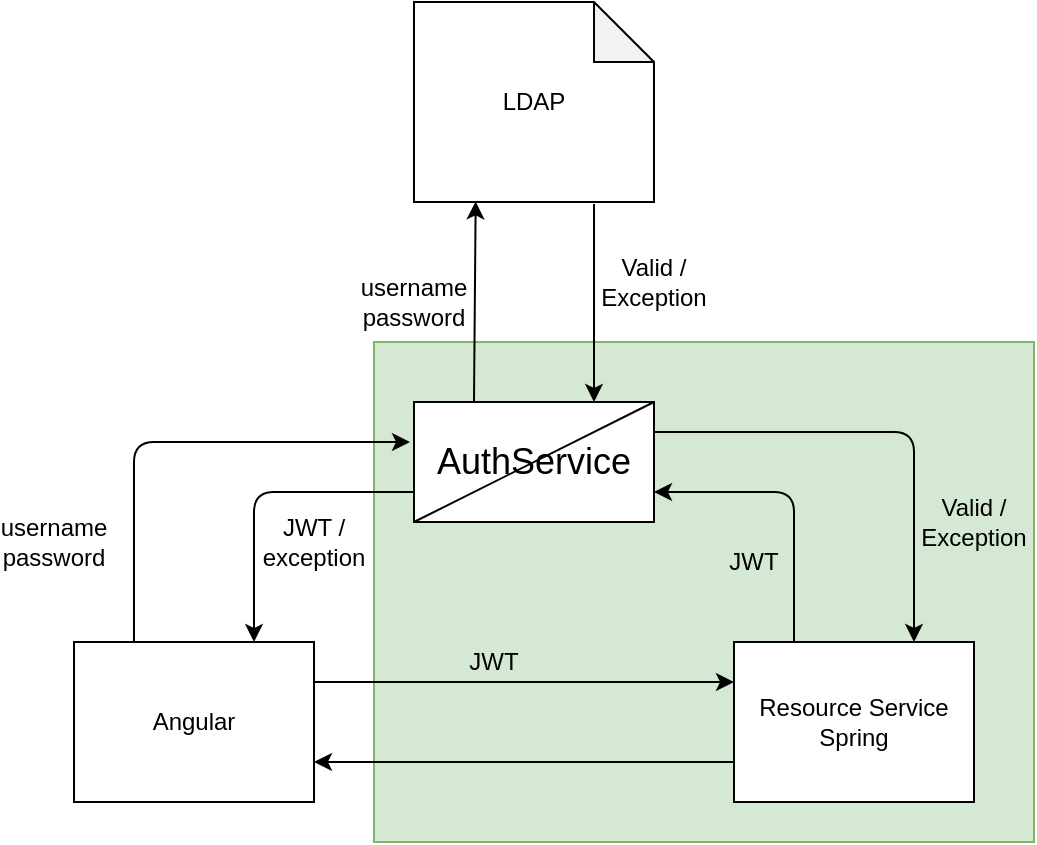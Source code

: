 <mxfile version="13.9.3" type="github">
  <diagram id="dnmpsoeeeJT46zkn7s7R" name="Page-1">
    <mxGraphModel dx="981" dy="548" grid="1" gridSize="10" guides="1" tooltips="1" connect="1" arrows="1" fold="1" page="1" pageScale="1" pageWidth="827" pageHeight="1169" math="0" shadow="0">
      <root>
        <mxCell id="0" />
        <mxCell id="1" parent="0" />
        <mxCell id="AG46Gf9QhDtv5VO2vgpa-24" value="" style="rounded=0;whiteSpace=wrap;html=1;fillColor=#d5e8d4;strokeColor=#82b366;" vertex="1" parent="1">
          <mxGeometry x="340" y="210" width="330" height="250" as="geometry" />
        </mxCell>
        <mxCell id="AG46Gf9QhDtv5VO2vgpa-2" value="LDAP" style="shape=note;whiteSpace=wrap;html=1;backgroundOutline=1;darkOpacity=0.05;" vertex="1" parent="1">
          <mxGeometry x="360" y="40" width="120" height="100" as="geometry" />
        </mxCell>
        <mxCell id="AG46Gf9QhDtv5VO2vgpa-5" value="&lt;font style=&quot;font-size: 18px&quot;&gt;AuthService&lt;/font&gt;" style="rounded=0;whiteSpace=wrap;html=1;" vertex="1" parent="1">
          <mxGeometry x="360" y="240" width="120" height="60" as="geometry" />
        </mxCell>
        <mxCell id="AG46Gf9QhDtv5VO2vgpa-6" value="Resource Service&lt;br&gt;Spring" style="rounded=0;whiteSpace=wrap;html=1;" vertex="1" parent="1">
          <mxGeometry x="520" y="360" width="120" height="80" as="geometry" />
        </mxCell>
        <mxCell id="AG46Gf9QhDtv5VO2vgpa-7" value="Angular" style="rounded=0;whiteSpace=wrap;html=1;" vertex="1" parent="1">
          <mxGeometry x="190" y="360" width="120" height="80" as="geometry" />
        </mxCell>
        <mxCell id="AG46Gf9QhDtv5VO2vgpa-10" value="" style="endArrow=classic;html=1;exitX=0.25;exitY=0;exitDx=0;exitDy=0;entryX=0.257;entryY=0.997;entryDx=0;entryDy=0;entryPerimeter=0;" edge="1" parent="1" source="AG46Gf9QhDtv5VO2vgpa-5" target="AG46Gf9QhDtv5VO2vgpa-2">
          <mxGeometry width="50" height="50" relative="1" as="geometry">
            <mxPoint x="370" y="250" as="sourcePoint" />
            <mxPoint x="450" y="180" as="targetPoint" />
          </mxGeometry>
        </mxCell>
        <mxCell id="AG46Gf9QhDtv5VO2vgpa-11" value="" style="endArrow=classic;html=1;" edge="1" parent="1">
          <mxGeometry width="50" height="50" relative="1" as="geometry">
            <mxPoint x="450" y="141" as="sourcePoint" />
            <mxPoint x="450" y="240" as="targetPoint" />
          </mxGeometry>
        </mxCell>
        <mxCell id="AG46Gf9QhDtv5VO2vgpa-12" value="" style="endArrow=classic;html=1;exitX=0.25;exitY=0;exitDx=0;exitDy=0;" edge="1" parent="1" source="AG46Gf9QhDtv5VO2vgpa-7">
          <mxGeometry width="50" height="50" relative="1" as="geometry">
            <mxPoint x="390" y="380" as="sourcePoint" />
            <mxPoint x="358" y="260" as="targetPoint" />
            <Array as="points">
              <mxPoint x="220" y="260" />
            </Array>
          </mxGeometry>
        </mxCell>
        <mxCell id="AG46Gf9QhDtv5VO2vgpa-13" value="" style="endArrow=classic;html=1;entryX=0.75;entryY=0;entryDx=0;entryDy=0;exitX=0;exitY=0.75;exitDx=0;exitDy=0;" edge="1" parent="1" source="AG46Gf9QhDtv5VO2vgpa-5" target="AG46Gf9QhDtv5VO2vgpa-7">
          <mxGeometry width="50" height="50" relative="1" as="geometry">
            <mxPoint x="390" y="380" as="sourcePoint" />
            <mxPoint x="440" y="330" as="targetPoint" />
            <Array as="points">
              <mxPoint x="280" y="285" />
            </Array>
          </mxGeometry>
        </mxCell>
        <mxCell id="AG46Gf9QhDtv5VO2vgpa-14" value="" style="endArrow=classic;html=1;exitX=1;exitY=0.25;exitDx=0;exitDy=0;entryX=0.75;entryY=0;entryDx=0;entryDy=0;" edge="1" parent="1" source="AG46Gf9QhDtv5VO2vgpa-5" target="AG46Gf9QhDtv5VO2vgpa-6">
          <mxGeometry width="50" height="50" relative="1" as="geometry">
            <mxPoint x="390" y="380" as="sourcePoint" />
            <mxPoint x="440" y="330" as="targetPoint" />
            <Array as="points">
              <mxPoint x="610" y="255" />
            </Array>
          </mxGeometry>
        </mxCell>
        <mxCell id="AG46Gf9QhDtv5VO2vgpa-15" value="" style="endArrow=none;html=1;exitX=1;exitY=0.75;exitDx=0;exitDy=0;entryX=0.25;entryY=0;entryDx=0;entryDy=0;startArrow=classic;startFill=1;endFill=0;" edge="1" parent="1" source="AG46Gf9QhDtv5VO2vgpa-5" target="AG46Gf9QhDtv5VO2vgpa-6">
          <mxGeometry width="50" height="50" relative="1" as="geometry">
            <mxPoint x="390" y="380" as="sourcePoint" />
            <mxPoint x="440" y="330" as="targetPoint" />
            <Array as="points">
              <mxPoint x="550" y="285" />
            </Array>
          </mxGeometry>
        </mxCell>
        <mxCell id="AG46Gf9QhDtv5VO2vgpa-16" value="" style="endArrow=classic;html=1;exitX=1;exitY=0.25;exitDx=0;exitDy=0;entryX=0;entryY=0.25;entryDx=0;entryDy=0;" edge="1" parent="1" source="AG46Gf9QhDtv5VO2vgpa-7" target="AG46Gf9QhDtv5VO2vgpa-6">
          <mxGeometry width="50" height="50" relative="1" as="geometry">
            <mxPoint x="390" y="380" as="sourcePoint" />
            <mxPoint x="440" y="330" as="targetPoint" />
          </mxGeometry>
        </mxCell>
        <mxCell id="AG46Gf9QhDtv5VO2vgpa-17" value="" style="endArrow=classic;html=1;exitX=0;exitY=0.75;exitDx=0;exitDy=0;entryX=1;entryY=0.75;entryDx=0;entryDy=0;" edge="1" parent="1" source="AG46Gf9QhDtv5VO2vgpa-6" target="AG46Gf9QhDtv5VO2vgpa-7">
          <mxGeometry width="50" height="50" relative="1" as="geometry">
            <mxPoint x="390" y="380" as="sourcePoint" />
            <mxPoint x="440" y="330" as="targetPoint" />
          </mxGeometry>
        </mxCell>
        <mxCell id="AG46Gf9QhDtv5VO2vgpa-18" value="username&lt;br&gt;password" style="text;html=1;strokeColor=none;fillColor=none;align=center;verticalAlign=middle;whiteSpace=wrap;rounded=0;" vertex="1" parent="1">
          <mxGeometry x="160" y="300" width="40" height="20" as="geometry" />
        </mxCell>
        <mxCell id="AG46Gf9QhDtv5VO2vgpa-19" value="JWT / exception" style="text;html=1;strokeColor=none;fillColor=none;align=center;verticalAlign=middle;whiteSpace=wrap;rounded=0;" vertex="1" parent="1">
          <mxGeometry x="290" y="300" width="40" height="20" as="geometry" />
        </mxCell>
        <mxCell id="AG46Gf9QhDtv5VO2vgpa-20" value="JWT" style="text;html=1;strokeColor=none;fillColor=none;align=center;verticalAlign=middle;whiteSpace=wrap;rounded=0;" vertex="1" parent="1">
          <mxGeometry x="380" y="360" width="40" height="20" as="geometry" />
        </mxCell>
        <mxCell id="AG46Gf9QhDtv5VO2vgpa-21" value="JWT" style="text;html=1;strokeColor=none;fillColor=none;align=center;verticalAlign=middle;whiteSpace=wrap;rounded=0;" vertex="1" parent="1">
          <mxGeometry x="510" y="310" width="40" height="20" as="geometry" />
        </mxCell>
        <mxCell id="AG46Gf9QhDtv5VO2vgpa-22" value="username&lt;br&gt;password" style="text;html=1;strokeColor=none;fillColor=none;align=center;verticalAlign=middle;whiteSpace=wrap;rounded=0;" vertex="1" parent="1">
          <mxGeometry x="340" y="180" width="40" height="20" as="geometry" />
        </mxCell>
        <mxCell id="AG46Gf9QhDtv5VO2vgpa-25" value="Valid /&lt;br&gt;Exception" style="text;html=1;strokeColor=none;fillColor=none;align=center;verticalAlign=middle;whiteSpace=wrap;rounded=0;" vertex="1" parent="1">
          <mxGeometry x="620" y="290" width="40" height="20" as="geometry" />
        </mxCell>
        <mxCell id="AG46Gf9QhDtv5VO2vgpa-26" value="Valid /&lt;br&gt;Exception" style="text;html=1;strokeColor=none;fillColor=none;align=center;verticalAlign=middle;whiteSpace=wrap;rounded=0;" vertex="1" parent="1">
          <mxGeometry x="460" y="170" width="40" height="20" as="geometry" />
        </mxCell>
        <mxCell id="AG46Gf9QhDtv5VO2vgpa-27" value="" style="endArrow=none;html=1;exitX=0;exitY=1;exitDx=0;exitDy=0;entryX=1;entryY=0;entryDx=0;entryDy=0;" edge="1" parent="1" source="AG46Gf9QhDtv5VO2vgpa-5" target="AG46Gf9QhDtv5VO2vgpa-5">
          <mxGeometry width="50" height="50" relative="1" as="geometry">
            <mxPoint x="440" y="290" as="sourcePoint" />
            <mxPoint x="490" y="240" as="targetPoint" />
          </mxGeometry>
        </mxCell>
      </root>
    </mxGraphModel>
  </diagram>
</mxfile>
